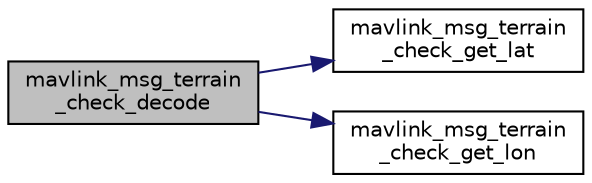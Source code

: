 digraph "mavlink_msg_terrain_check_decode"
{
 // INTERACTIVE_SVG=YES
  edge [fontname="Helvetica",fontsize="10",labelfontname="Helvetica",labelfontsize="10"];
  node [fontname="Helvetica",fontsize="10",shape=record];
  rankdir="LR";
  Node1 [label="mavlink_msg_terrain\l_check_decode",height=0.2,width=0.4,color="black", fillcolor="grey75", style="filled" fontcolor="black"];
  Node1 -> Node2 [color="midnightblue",fontsize="10",style="solid",fontname="Helvetica"];
  Node2 [label="mavlink_msg_terrain\l_check_get_lat",height=0.2,width=0.4,color="black", fillcolor="white", style="filled",URL="$mavlink__msg__terrain__check_8h.html#af7f9796ba4300172014b2cd1002ef370",tooltip="Send a terrain_check message. "];
  Node1 -> Node3 [color="midnightblue",fontsize="10",style="solid",fontname="Helvetica"];
  Node3 [label="mavlink_msg_terrain\l_check_get_lon",height=0.2,width=0.4,color="black", fillcolor="white", style="filled",URL="$mavlink__msg__terrain__check_8h.html#a25efebfff42c8098b73a577db8540d96",tooltip="Get field lon from terrain_check message. "];
}
